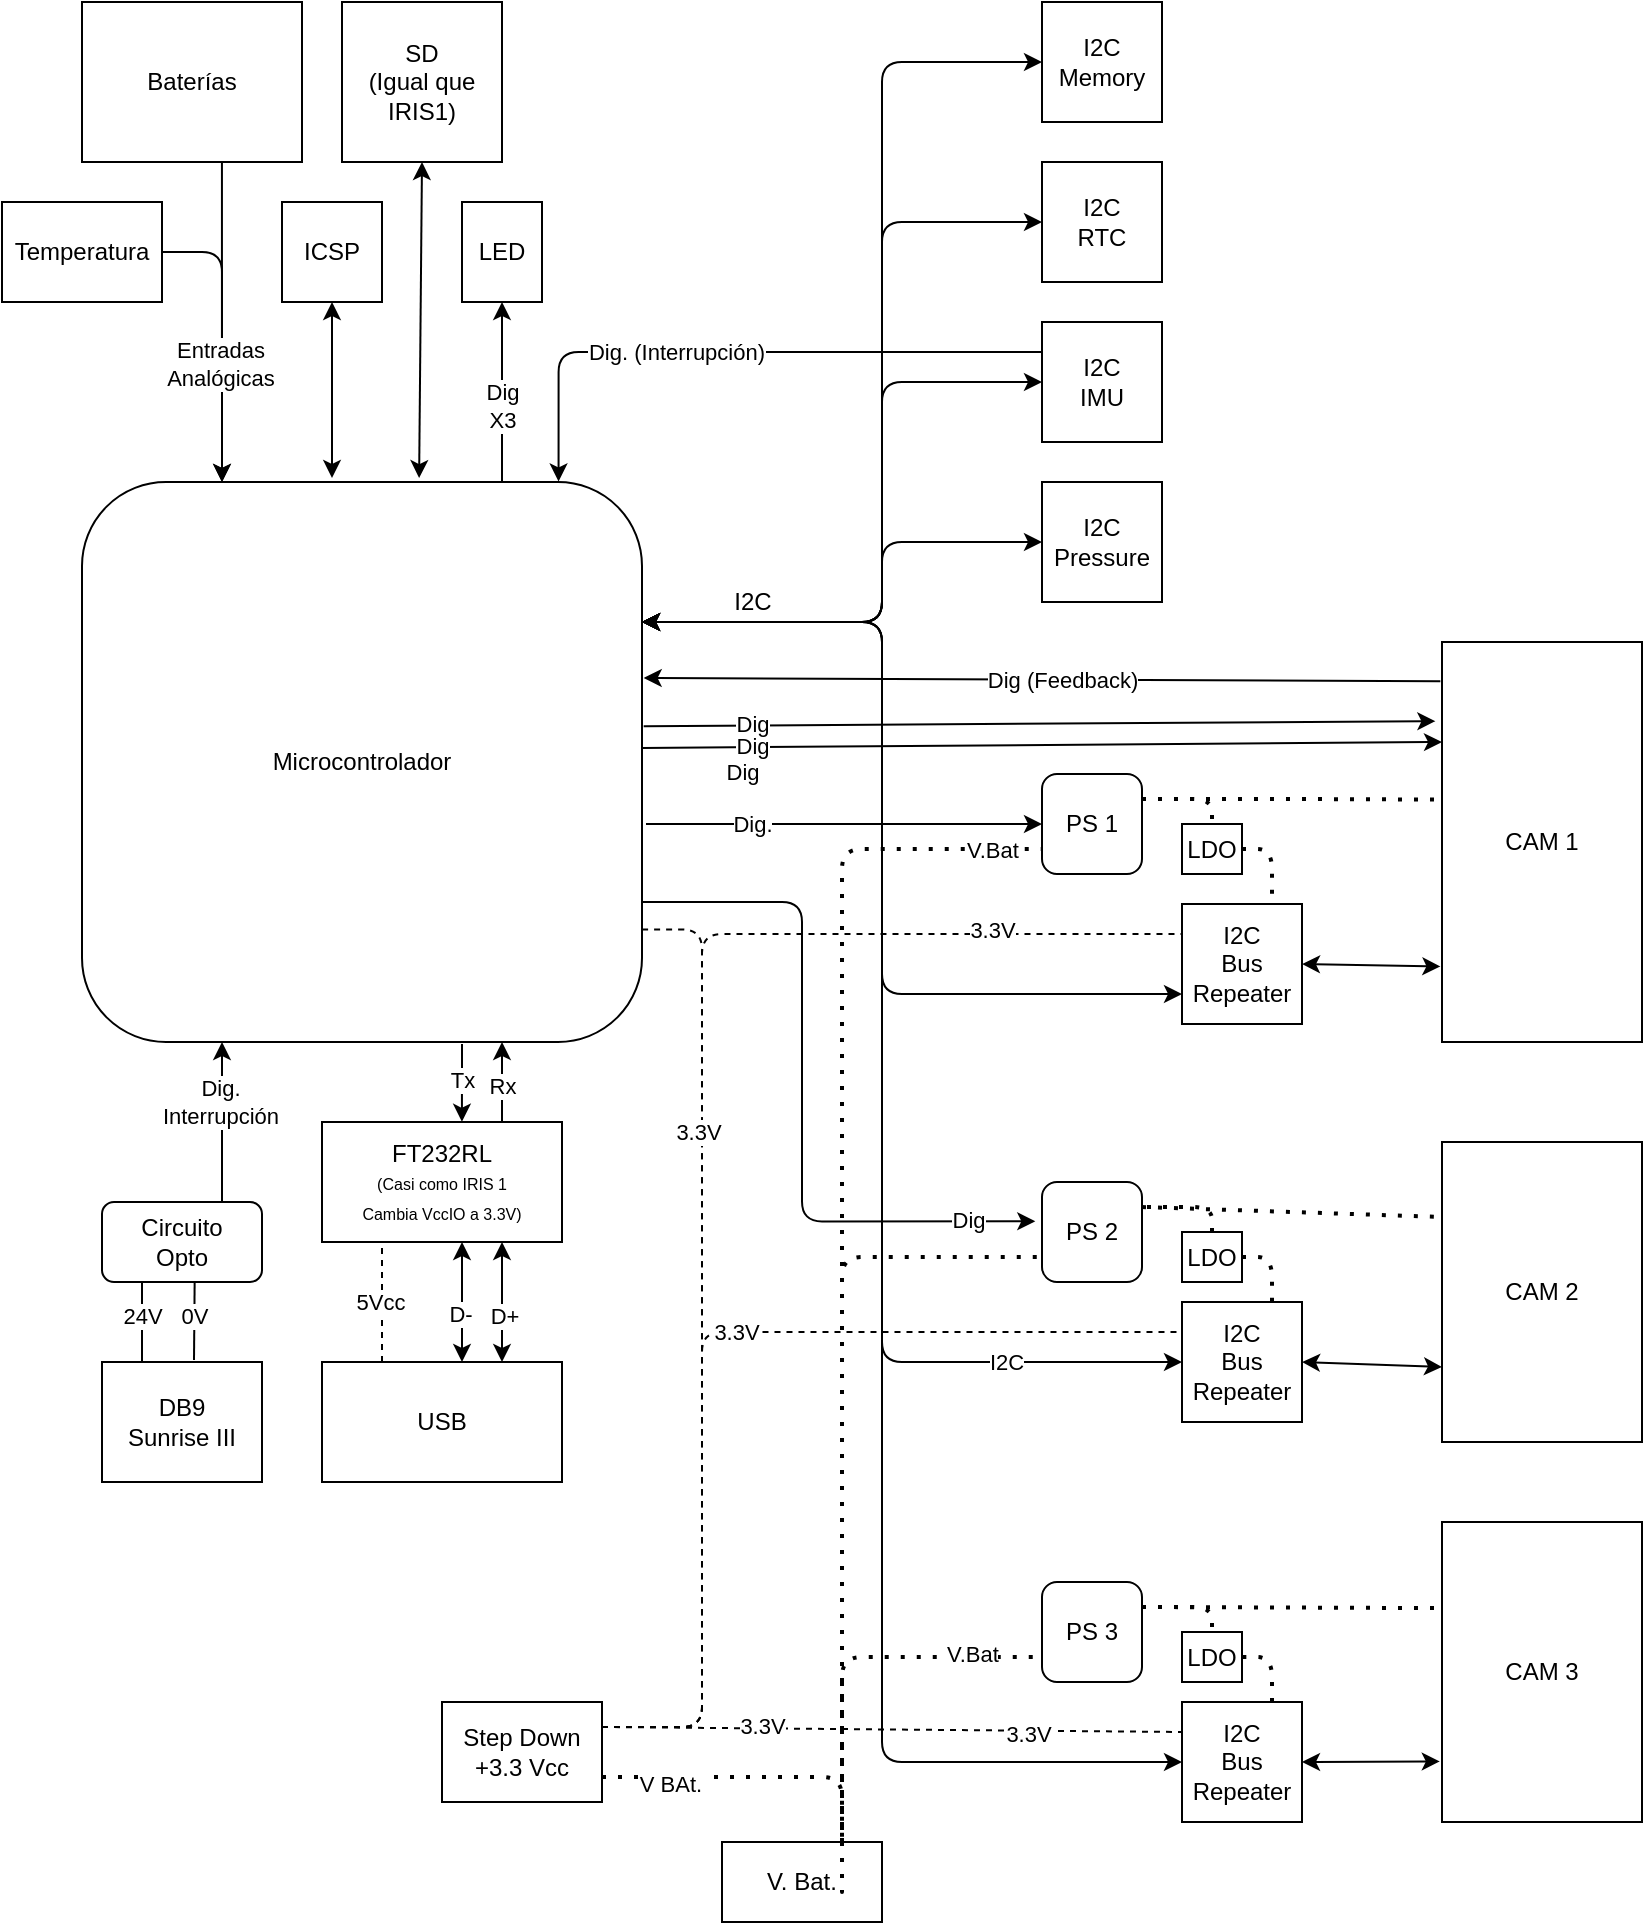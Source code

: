 <mxfile version="13.10.9" type="github">
  <diagram id="kF0KKFOH6UmAXb5D1hOX" name="Page-1">
    <mxGraphModel dx="1346" dy="877" grid="1" gridSize="10" guides="1" tooltips="1" connect="1" arrows="1" fold="1" page="1" pageScale="1" pageWidth="1169" pageHeight="827" math="0" shadow="0">
      <root>
        <mxCell id="0" />
        <mxCell id="1" parent="0" />
        <mxCell id="xMDHrjp0SGLHtv5pF6LK-159" style="edgeStyle=orthogonalEdgeStyle;orthogonalLoop=1;jettySize=auto;html=1;exitX=0.75;exitY=0;exitDx=0;exitDy=0;entryX=0.5;entryY=1;entryDx=0;entryDy=0;" edge="1" parent="1" source="xMDHrjp0SGLHtv5pF6LK-1" target="xMDHrjp0SGLHtv5pF6LK-158">
          <mxGeometry relative="1" as="geometry" />
        </mxCell>
        <mxCell id="xMDHrjp0SGLHtv5pF6LK-160" value="Dig&lt;br&gt;X3" style="edgeLabel;html=1;align=center;verticalAlign=middle;resizable=0;points=[];" vertex="1" connectable="0" parent="xMDHrjp0SGLHtv5pF6LK-159">
          <mxGeometry x="-0.151" relative="1" as="geometry">
            <mxPoint as="offset" />
          </mxGeometry>
        </mxCell>
        <mxCell id="xMDHrjp0SGLHtv5pF6LK-1" value="Microcontrolador" style="rounded=1;whiteSpace=wrap;html=1;" vertex="1" parent="1">
          <mxGeometry x="120" y="400" width="280" height="280" as="geometry" />
        </mxCell>
        <mxCell id="xMDHrjp0SGLHtv5pF6LK-2" value="" style="rounded=0;whiteSpace=wrap;html=1;" vertex="1" parent="1">
          <mxGeometry x="600" y="160" width="60" height="60" as="geometry" />
        </mxCell>
        <mxCell id="xMDHrjp0SGLHtv5pF6LK-114" style="edgeStyle=orthogonalEdgeStyle;orthogonalLoop=1;jettySize=auto;html=1;exitX=0;exitY=0.25;exitDx=0;exitDy=0;entryX=0.851;entryY=-0.001;entryDx=0;entryDy=0;entryPerimeter=0;" edge="1" parent="1" source="xMDHrjp0SGLHtv5pF6LK-4" target="xMDHrjp0SGLHtv5pF6LK-1">
          <mxGeometry relative="1" as="geometry" />
        </mxCell>
        <mxCell id="xMDHrjp0SGLHtv5pF6LK-115" value="Dig. (Interrupción)" style="edgeLabel;html=1;align=center;verticalAlign=middle;resizable=0;points=[];" vertex="1" connectable="0" parent="xMDHrjp0SGLHtv5pF6LK-114">
          <mxGeometry x="0.219" relative="1" as="geometry">
            <mxPoint x="4.17" as="offset" />
          </mxGeometry>
        </mxCell>
        <mxCell id="xMDHrjp0SGLHtv5pF6LK-4" value="I2C&lt;br&gt;IMU" style="rounded=0;whiteSpace=wrap;html=1;" vertex="1" parent="1">
          <mxGeometry x="600" y="320" width="60" height="60" as="geometry" />
        </mxCell>
        <mxCell id="xMDHrjp0SGLHtv5pF6LK-5" value="" style="rounded=0;whiteSpace=wrap;html=1;" vertex="1" parent="1">
          <mxGeometry x="600" y="240" width="60" height="60" as="geometry" />
        </mxCell>
        <mxCell id="xMDHrjp0SGLHtv5pF6LK-6" value="" style="rounded=0;whiteSpace=wrap;html=1;" vertex="1" parent="1">
          <mxGeometry x="600" y="400" width="60" height="60" as="geometry" />
        </mxCell>
        <mxCell id="xMDHrjp0SGLHtv5pF6LK-10" value="" style="endArrow=classic;startArrow=classic;html=1;exitX=1;exitY=0.25;exitDx=0;exitDy=0;entryX=0;entryY=0.5;entryDx=0;entryDy=0;edgeStyle=orthogonalEdgeStyle;" edge="1" parent="1" source="xMDHrjp0SGLHtv5pF6LK-1">
          <mxGeometry width="50" height="50" relative="1" as="geometry">
            <mxPoint x="530" y="560" as="sourcePoint" />
            <mxPoint x="600" y="190" as="targetPoint" />
            <Array as="points">
              <mxPoint x="520" y="470" />
              <mxPoint x="520" y="190" />
            </Array>
          </mxGeometry>
        </mxCell>
        <mxCell id="xMDHrjp0SGLHtv5pF6LK-11" value="" style="endArrow=classic;startArrow=classic;html=1;entryX=0;entryY=0.5;entryDx=0;entryDy=0;exitX=1;exitY=0.25;exitDx=0;exitDy=0;edgeStyle=orthogonalEdgeStyle;" edge="1" parent="1" source="xMDHrjp0SGLHtv5pF6LK-1" target="xMDHrjp0SGLHtv5pF6LK-4">
          <mxGeometry width="50" height="50" relative="1" as="geometry">
            <mxPoint x="530" y="560" as="sourcePoint" />
            <mxPoint x="580" y="510" as="targetPoint" />
            <Array as="points">
              <mxPoint x="520" y="470" />
              <mxPoint x="520" y="350" />
            </Array>
          </mxGeometry>
        </mxCell>
        <mxCell id="xMDHrjp0SGLHtv5pF6LK-12" value="" style="endArrow=classic;startArrow=classic;html=1;exitX=1;exitY=0.25;exitDx=0;exitDy=0;entryX=0;entryY=0.5;entryDx=0;entryDy=0;edgeStyle=orthogonalEdgeStyle;" edge="1" parent="1" source="xMDHrjp0SGLHtv5pF6LK-1" target="xMDHrjp0SGLHtv5pF6LK-5">
          <mxGeometry width="50" height="50" relative="1" as="geometry">
            <mxPoint x="530" y="560" as="sourcePoint" />
            <mxPoint x="580" y="510" as="targetPoint" />
            <Array as="points">
              <mxPoint x="520" y="470" />
              <mxPoint x="520" y="270" />
            </Array>
          </mxGeometry>
        </mxCell>
        <mxCell id="xMDHrjp0SGLHtv5pF6LK-13" value="" style="endArrow=classic;startArrow=classic;html=1;entryX=0;entryY=0.5;entryDx=0;entryDy=0;edgeStyle=orthogonalEdgeStyle;exitX=1;exitY=0.25;exitDx=0;exitDy=0;" edge="1" parent="1" source="xMDHrjp0SGLHtv5pF6LK-1" target="xMDHrjp0SGLHtv5pF6LK-6">
          <mxGeometry width="50" height="50" relative="1" as="geometry">
            <mxPoint x="440" y="500" as="sourcePoint" />
            <mxPoint x="580" y="510" as="targetPoint" />
            <Array as="points">
              <mxPoint x="520" y="470" />
              <mxPoint x="520" y="430" />
            </Array>
          </mxGeometry>
        </mxCell>
        <mxCell id="xMDHrjp0SGLHtv5pF6LK-16" value="I2C&lt;br&gt;Memory" style="text;html=1;strokeColor=none;fillColor=none;align=center;verticalAlign=middle;whiteSpace=wrap;rounded=0;" vertex="1" parent="1">
          <mxGeometry x="610" y="180" width="40" height="20" as="geometry" />
        </mxCell>
        <mxCell id="xMDHrjp0SGLHtv5pF6LK-17" value="I2C&lt;br&gt;RTC" style="text;html=1;strokeColor=none;fillColor=none;align=center;verticalAlign=middle;whiteSpace=wrap;rounded=0;" vertex="1" parent="1">
          <mxGeometry x="610" y="260" width="40" height="20" as="geometry" />
        </mxCell>
        <mxCell id="xMDHrjp0SGLHtv5pF6LK-18" value="I2C&lt;br&gt;Pressure" style="text;html=1;strokeColor=none;fillColor=none;align=center;verticalAlign=middle;whiteSpace=wrap;rounded=0;" vertex="1" parent="1">
          <mxGeometry x="610" y="420" width="40" height="20" as="geometry" />
        </mxCell>
        <mxCell id="xMDHrjp0SGLHtv5pF6LK-19" value="" style="rounded=0;whiteSpace=wrap;html=1;" vertex="1" parent="1">
          <mxGeometry x="670" y="611" width="60" height="60" as="geometry" />
        </mxCell>
        <mxCell id="xMDHrjp0SGLHtv5pF6LK-20" value="I2C&lt;br&gt;Bus&lt;br&gt;Repeater" style="text;html=1;strokeColor=none;fillColor=none;align=center;verticalAlign=middle;whiteSpace=wrap;rounded=0;" vertex="1" parent="1">
          <mxGeometry x="680" y="631" width="40" height="20" as="geometry" />
        </mxCell>
        <mxCell id="xMDHrjp0SGLHtv5pF6LK-21" value="" style="rounded=0;whiteSpace=wrap;html=1;" vertex="1" parent="1">
          <mxGeometry x="670" y="810" width="60" height="60" as="geometry" />
        </mxCell>
        <mxCell id="xMDHrjp0SGLHtv5pF6LK-23" value="" style="rounded=0;whiteSpace=wrap;html=1;" vertex="1" parent="1">
          <mxGeometry x="670" y="1010" width="60" height="60" as="geometry" />
        </mxCell>
        <mxCell id="xMDHrjp0SGLHtv5pF6LK-24" value="I2C&lt;br&gt;Bus&lt;br&gt;Repeater" style="text;html=1;strokeColor=none;fillColor=none;align=center;verticalAlign=middle;whiteSpace=wrap;rounded=0;" vertex="1" parent="1">
          <mxGeometry x="680" y="1030" width="40" height="20" as="geometry" />
        </mxCell>
        <mxCell id="xMDHrjp0SGLHtv5pF6LK-25" value="" style="endArrow=classic;startArrow=classic;html=1;entryX=0;entryY=0.75;entryDx=0;entryDy=0;edgeStyle=orthogonalEdgeStyle;" edge="1" parent="1" target="xMDHrjp0SGLHtv5pF6LK-19">
          <mxGeometry width="50" height="50" relative="1" as="geometry">
            <mxPoint x="400" y="470" as="sourcePoint" />
            <mxPoint x="650" y="580" as="targetPoint" />
            <Array as="points">
              <mxPoint x="520" y="470" />
              <mxPoint x="520" y="656" />
            </Array>
          </mxGeometry>
        </mxCell>
        <mxCell id="xMDHrjp0SGLHtv5pF6LK-26" value="" style="endArrow=classic;startArrow=classic;html=1;entryX=0;entryY=0.5;entryDx=0;entryDy=0;edgeStyle=orthogonalEdgeStyle;exitX=1;exitY=0.25;exitDx=0;exitDy=0;" edge="1" parent="1" source="xMDHrjp0SGLHtv5pF6LK-1" target="xMDHrjp0SGLHtv5pF6LK-21">
          <mxGeometry width="50" height="50" relative="1" as="geometry">
            <mxPoint x="440" y="500" as="sourcePoint" />
            <mxPoint x="650" y="660" as="targetPoint" />
            <Array as="points">
              <mxPoint x="520" y="470" />
              <mxPoint x="520" y="840" />
            </Array>
          </mxGeometry>
        </mxCell>
        <mxCell id="xMDHrjp0SGLHtv5pF6LK-107" value="I2C" style="edgeLabel;html=1;align=center;verticalAlign=middle;resizable=0;points=[];" vertex="1" connectable="0" parent="xMDHrjp0SGLHtv5pF6LK-26">
          <mxGeometry x="0.723" relative="1" as="geometry">
            <mxPoint as="offset" />
          </mxGeometry>
        </mxCell>
        <mxCell id="xMDHrjp0SGLHtv5pF6LK-27" value="" style="endArrow=classic;startArrow=classic;html=1;exitX=1;exitY=0.25;exitDx=0;exitDy=0;entryX=0;entryY=0.5;entryDx=0;entryDy=0;edgeStyle=orthogonalEdgeStyle;" edge="1" parent="1" source="xMDHrjp0SGLHtv5pF6LK-1" target="xMDHrjp0SGLHtv5pF6LK-23">
          <mxGeometry width="50" height="50" relative="1" as="geometry">
            <mxPoint x="510" y="610" as="sourcePoint" />
            <mxPoint x="560" y="560" as="targetPoint" />
            <Array as="points">
              <mxPoint x="520" y="470" />
              <mxPoint x="520" y="1040" />
            </Array>
          </mxGeometry>
        </mxCell>
        <mxCell id="xMDHrjp0SGLHtv5pF6LK-32" value="" style="endArrow=classic;startArrow=classic;html=1;entryX=-0.011;entryY=0.798;entryDx=0;entryDy=0;entryPerimeter=0;" edge="1" parent="1" target="xMDHrjp0SGLHtv5pF6LK-37">
          <mxGeometry width="50" height="50" relative="1" as="geometry">
            <mxPoint x="730" y="1040" as="sourcePoint" />
            <mxPoint x="780" y="1040" as="targetPoint" />
          </mxGeometry>
        </mxCell>
        <mxCell id="xMDHrjp0SGLHtv5pF6LK-33" value="" style="endArrow=classic;startArrow=classic;html=1;entryX=0;entryY=0.75;entryDx=0;entryDy=0;exitX=1;exitY=0.5;exitDx=0;exitDy=0;" edge="1" parent="1" source="xMDHrjp0SGLHtv5pF6LK-21" target="xMDHrjp0SGLHtv5pF6LK-36">
          <mxGeometry width="50" height="50" relative="1" as="geometry">
            <mxPoint x="740" y="841" as="sourcePoint" />
            <mxPoint x="780" y="840" as="targetPoint" />
          </mxGeometry>
        </mxCell>
        <mxCell id="xMDHrjp0SGLHtv5pF6LK-34" value="" style="endArrow=classic;startArrow=classic;html=1;entryX=-0.005;entryY=0.845;entryDx=0;entryDy=0;exitX=1;exitY=0.5;exitDx=0;exitDy=0;entryPerimeter=0;" edge="1" parent="1" source="xMDHrjp0SGLHtv5pF6LK-19">
          <mxGeometry width="50" height="50" relative="1" as="geometry">
            <mxPoint x="740" y="641" as="sourcePoint" />
            <mxPoint x="799.2" y="642.25" as="targetPoint" />
          </mxGeometry>
        </mxCell>
        <mxCell id="xMDHrjp0SGLHtv5pF6LK-35" value="CAM 1" style="rounded=0;whiteSpace=wrap;html=1;" vertex="1" parent="1">
          <mxGeometry x="800" y="480" width="100" height="200" as="geometry" />
        </mxCell>
        <mxCell id="xMDHrjp0SGLHtv5pF6LK-36" value="CAM 2" style="rounded=0;whiteSpace=wrap;html=1;" vertex="1" parent="1">
          <mxGeometry x="800" y="730" width="100" height="150" as="geometry" />
        </mxCell>
        <mxCell id="xMDHrjp0SGLHtv5pF6LK-37" value="CAM 3" style="rounded=0;whiteSpace=wrap;html=1;" vertex="1" parent="1">
          <mxGeometry x="800" y="920" width="100" height="150" as="geometry" />
        </mxCell>
        <mxCell id="xMDHrjp0SGLHtv5pF6LK-41" value="PS 3" style="rounded=1;whiteSpace=wrap;html=1;" vertex="1" parent="1">
          <mxGeometry x="600" y="950" width="50" height="50" as="geometry" />
        </mxCell>
        <mxCell id="xMDHrjp0SGLHtv5pF6LK-42" value="PS 2" style="rounded=1;whiteSpace=wrap;html=1;" vertex="1" parent="1">
          <mxGeometry x="600" y="750" width="50" height="50" as="geometry" />
        </mxCell>
        <mxCell id="xMDHrjp0SGLHtv5pF6LK-43" value="PS 1" style="rounded=1;whiteSpace=wrap;html=1;" vertex="1" parent="1">
          <mxGeometry x="600" y="546" width="50" height="50" as="geometry" />
        </mxCell>
        <mxCell id="xMDHrjp0SGLHtv5pF6LK-44" value="" style="endArrow=classic;html=1;entryX=0;entryY=0.5;entryDx=0;entryDy=0;" edge="1" parent="1" target="xMDHrjp0SGLHtv5pF6LK-43">
          <mxGeometry relative="1" as="geometry">
            <mxPoint x="402" y="571" as="sourcePoint" />
            <mxPoint x="750" y="670" as="targetPoint" />
          </mxGeometry>
        </mxCell>
        <mxCell id="xMDHrjp0SGLHtv5pF6LK-45" value="Dig." style="edgeLabel;resizable=0;html=1;align=center;verticalAlign=middle;" connectable="0" vertex="1" parent="xMDHrjp0SGLHtv5pF6LK-44">
          <mxGeometry relative="1" as="geometry">
            <mxPoint x="-46.17" as="offset" />
          </mxGeometry>
        </mxCell>
        <mxCell id="xMDHrjp0SGLHtv5pF6LK-46" value="V. Bat." style="rounded=0;whiteSpace=wrap;html=1;" vertex="1" parent="1">
          <mxGeometry x="440" y="1080" width="80" height="40" as="geometry" />
        </mxCell>
        <mxCell id="xMDHrjp0SGLHtv5pF6LK-49" value="" style="endArrow=none;dashed=1;html=1;dashPattern=1 3;strokeWidth=2;exitX=0.75;exitY=0;exitDx=0;exitDy=0;entryX=0;entryY=0.75;entryDx=0;entryDy=0;edgeStyle=orthogonalEdgeStyle;" edge="1" parent="1" source="xMDHrjp0SGLHtv5pF6LK-46" target="xMDHrjp0SGLHtv5pF6LK-43">
          <mxGeometry width="50" height="50" relative="1" as="geometry">
            <mxPoint x="670" y="690" as="sourcePoint" />
            <mxPoint x="720" y="640" as="targetPoint" />
            <Array as="points">
              <mxPoint x="500" y="584" />
            </Array>
          </mxGeometry>
        </mxCell>
        <mxCell id="xMDHrjp0SGLHtv5pF6LK-110" value="V.Bat" style="edgeLabel;html=1;align=center;verticalAlign=middle;resizable=0;points=[];" vertex="1" connectable="0" parent="xMDHrjp0SGLHtv5pF6LK-49">
          <mxGeometry x="0.916" relative="1" as="geometry">
            <mxPoint as="offset" />
          </mxGeometry>
        </mxCell>
        <mxCell id="xMDHrjp0SGLHtv5pF6LK-50" value="" style="endArrow=none;dashed=1;html=1;dashPattern=1 3;strokeWidth=2;entryX=0;entryY=0.75;entryDx=0;entryDy=0;exitX=0.75;exitY=0;exitDx=0;exitDy=0;edgeStyle=orthogonalEdgeStyle;" edge="1" parent="1" source="xMDHrjp0SGLHtv5pF6LK-46" target="xMDHrjp0SGLHtv5pF6LK-42">
          <mxGeometry width="50" height="50" relative="1" as="geometry">
            <mxPoint x="670" y="1010" as="sourcePoint" />
            <mxPoint x="720" y="960" as="targetPoint" />
            <Array as="points">
              <mxPoint x="500" y="788" />
            </Array>
          </mxGeometry>
        </mxCell>
        <mxCell id="xMDHrjp0SGLHtv5pF6LK-51" value="" style="endArrow=none;dashed=1;html=1;dashPattern=1 3;strokeWidth=2;exitX=0.75;exitY=0;exitDx=0;exitDy=0;entryX=0;entryY=0.75;entryDx=0;entryDy=0;edgeStyle=orthogonalEdgeStyle;" edge="1" parent="1" source="xMDHrjp0SGLHtv5pF6LK-46" target="xMDHrjp0SGLHtv5pF6LK-41">
          <mxGeometry width="50" height="50" relative="1" as="geometry">
            <mxPoint x="670" y="910" as="sourcePoint" />
            <mxPoint x="720" y="860" as="targetPoint" />
            <Array as="points">
              <mxPoint x="500" y="1110" />
              <mxPoint x="500" y="988" />
            </Array>
          </mxGeometry>
        </mxCell>
        <mxCell id="xMDHrjp0SGLHtv5pF6LK-106" value="V.Bat" style="edgeLabel;html=1;align=center;verticalAlign=middle;resizable=0;points=[];" vertex="1" connectable="0" parent="xMDHrjp0SGLHtv5pF6LK-51">
          <mxGeometry x="0.723" y="2" relative="1" as="geometry">
            <mxPoint as="offset" />
          </mxGeometry>
        </mxCell>
        <mxCell id="xMDHrjp0SGLHtv5pF6LK-56" value="I2C" style="text;html=1;align=center;verticalAlign=middle;resizable=0;points=[];autosize=1;" vertex="1" parent="1">
          <mxGeometry x="440" y="450" width="30" height="20" as="geometry" />
        </mxCell>
        <mxCell id="xMDHrjp0SGLHtv5pF6LK-58" value="LDO" style="rounded=0;whiteSpace=wrap;html=1;" vertex="1" parent="1">
          <mxGeometry x="670" y="571" width="30" height="25" as="geometry" />
        </mxCell>
        <mxCell id="xMDHrjp0SGLHtv5pF6LK-22" value="I2C&lt;br&gt;Bus&lt;br&gt;Repeater" style="text;html=1;strokeColor=none;fillColor=none;align=center;verticalAlign=middle;whiteSpace=wrap;rounded=0;" vertex="1" parent="1">
          <mxGeometry x="680" y="830" width="40" height="20" as="geometry" />
        </mxCell>
        <mxCell id="xMDHrjp0SGLHtv5pF6LK-61" value="LDO" style="rounded=0;whiteSpace=wrap;html=1;" vertex="1" parent="1">
          <mxGeometry x="670" y="775" width="30" height="25" as="geometry" />
        </mxCell>
        <mxCell id="xMDHrjp0SGLHtv5pF6LK-62" value="LDO" style="rounded=0;whiteSpace=wrap;html=1;" vertex="1" parent="1">
          <mxGeometry x="670" y="975" width="30" height="25" as="geometry" />
        </mxCell>
        <mxCell id="xMDHrjp0SGLHtv5pF6LK-68" value="" style="endArrow=none;dashed=1;html=1;dashPattern=1 3;strokeWidth=2;exitX=1;exitY=0.25;exitDx=0;exitDy=0;entryX=0.006;entryY=0.287;entryDx=0;entryDy=0;entryPerimeter=0;" edge="1" parent="1" source="xMDHrjp0SGLHtv5pF6LK-41" target="xMDHrjp0SGLHtv5pF6LK-37">
          <mxGeometry width="50" height="50" relative="1" as="geometry">
            <mxPoint x="710" y="910" as="sourcePoint" />
            <mxPoint x="760" y="860" as="targetPoint" />
          </mxGeometry>
        </mxCell>
        <mxCell id="xMDHrjp0SGLHtv5pF6LK-70" value="" style="endArrow=none;dashed=1;html=1;dashPattern=1 3;strokeWidth=2;exitX=1;exitY=0.5;exitDx=0;exitDy=0;entryX=0.75;entryY=0;entryDx=0;entryDy=0;edgeStyle=orthogonalEdgeStyle;" edge="1" parent="1" source="xMDHrjp0SGLHtv5pF6LK-58" target="xMDHrjp0SGLHtv5pF6LK-19">
          <mxGeometry width="50" height="50" relative="1" as="geometry">
            <mxPoint x="740" y="661" as="sourcePoint" />
            <mxPoint x="790" y="611" as="targetPoint" />
          </mxGeometry>
        </mxCell>
        <mxCell id="xMDHrjp0SGLHtv5pF6LK-72" value="" style="endArrow=classic;html=1;entryX=0;entryY=0.25;entryDx=0;entryDy=0;exitX=1;exitY=0.475;exitDx=0;exitDy=0;exitPerimeter=0;" edge="1" parent="1" source="xMDHrjp0SGLHtv5pF6LK-1" target="xMDHrjp0SGLHtv5pF6LK-35">
          <mxGeometry relative="1" as="geometry">
            <mxPoint x="441" y="540" as="sourcePoint" />
            <mxPoint x="780" y="630" as="targetPoint" />
          </mxGeometry>
        </mxCell>
        <mxCell id="xMDHrjp0SGLHtv5pF6LK-73" value="Dig" style="edgeLabel;resizable=0;html=1;align=center;verticalAlign=middle;" connectable="0" vertex="1" parent="xMDHrjp0SGLHtv5pF6LK-72">
          <mxGeometry relative="1" as="geometry">
            <mxPoint x="-144.99" as="offset" />
          </mxGeometry>
        </mxCell>
        <mxCell id="xMDHrjp0SGLHtv5pF6LK-74" value="" style="endArrow=classic;html=1;exitX=1.003;exitY=0.436;exitDx=0;exitDy=0;exitPerimeter=0;entryX=-0.033;entryY=0.198;entryDx=0;entryDy=0;entryPerimeter=0;" edge="1" parent="1" source="xMDHrjp0SGLHtv5pF6LK-1" target="xMDHrjp0SGLHtv5pF6LK-35">
          <mxGeometry relative="1" as="geometry">
            <mxPoint x="440.84" y="523.0" as="sourcePoint" />
            <mxPoint x="760" y="520" as="targetPoint" />
          </mxGeometry>
        </mxCell>
        <mxCell id="xMDHrjp0SGLHtv5pF6LK-75" value="Dig" style="edgeLabel;resizable=0;html=1;align=center;verticalAlign=middle;" connectable="0" vertex="1" parent="xMDHrjp0SGLHtv5pF6LK-74">
          <mxGeometry relative="1" as="geometry">
            <mxPoint x="-144.17" as="offset" />
          </mxGeometry>
        </mxCell>
        <mxCell id="xMDHrjp0SGLHtv5pF6LK-76" value="" style="endArrow=classic;html=1;exitX=-0.008;exitY=0.098;exitDx=0;exitDy=0;exitPerimeter=0;entryX=1.003;entryY=0.35;entryDx=0;entryDy=0;entryPerimeter=0;" edge="1" parent="1" source="xMDHrjp0SGLHtv5pF6LK-35" target="xMDHrjp0SGLHtv5pF6LK-1">
          <mxGeometry relative="1" as="geometry">
            <mxPoint x="450.84" y="533.0" as="sourcePoint" />
            <mxPoint x="770" y="530" as="targetPoint" />
          </mxGeometry>
        </mxCell>
        <mxCell id="xMDHrjp0SGLHtv5pF6LK-77" value="Dig (Feedback)" style="edgeLabel;resizable=0;html=1;align=center;verticalAlign=middle;" connectable="0" vertex="1" parent="xMDHrjp0SGLHtv5pF6LK-76">
          <mxGeometry relative="1" as="geometry">
            <mxPoint x="9.96" as="offset" />
          </mxGeometry>
        </mxCell>
        <mxCell id="xMDHrjp0SGLHtv5pF6LK-78" value="" style="endArrow=none;dashed=1;html=1;dashPattern=1 3;strokeWidth=2;exitX=1;exitY=0.25;exitDx=0;exitDy=0;entryX=0.5;entryY=0;entryDx=0;entryDy=0;edgeStyle=orthogonalEdgeStyle;" edge="1" parent="1" source="xMDHrjp0SGLHtv5pF6LK-43" target="xMDHrjp0SGLHtv5pF6LK-58">
          <mxGeometry width="50" height="50" relative="1" as="geometry">
            <mxPoint x="590" y="730" as="sourcePoint" />
            <mxPoint x="640" y="680" as="targetPoint" />
          </mxGeometry>
        </mxCell>
        <mxCell id="xMDHrjp0SGLHtv5pF6LK-79" value="" style="endArrow=none;dashed=1;html=1;dashPattern=1 3;strokeWidth=2;exitX=1;exitY=0.25;exitDx=0;exitDy=0;edgeStyle=orthogonalEdgeStyle;entryX=0.017;entryY=0.394;entryDx=0;entryDy=0;entryPerimeter=0;" edge="1" parent="1" source="xMDHrjp0SGLHtv5pF6LK-43" target="xMDHrjp0SGLHtv5pF6LK-35">
          <mxGeometry width="50" height="50" relative="1" as="geometry">
            <mxPoint x="590" y="730" as="sourcePoint" />
            <mxPoint x="640" y="680" as="targetPoint" />
          </mxGeometry>
        </mxCell>
        <mxCell id="xMDHrjp0SGLHtv5pF6LK-81" value="" style="endArrow=classic;html=1;exitX=1;exitY=0.75;exitDx=0;exitDy=0;entryX=-0.067;entryY=0.393;entryDx=0;entryDy=0;entryPerimeter=0;edgeStyle=orthogonalEdgeStyle;" edge="1" parent="1" source="xMDHrjp0SGLHtv5pF6LK-1" target="xMDHrjp0SGLHtv5pF6LK-42">
          <mxGeometry relative="1" as="geometry">
            <mxPoint x="520" y="710" as="sourcePoint" />
            <mxPoint x="620" y="710" as="targetPoint" />
            <Array as="points">
              <mxPoint x="480" y="610" />
              <mxPoint x="480" y="770" />
            </Array>
          </mxGeometry>
        </mxCell>
        <mxCell id="xMDHrjp0SGLHtv5pF6LK-82" value="Dig" style="edgeLabel;resizable=0;html=1;align=center;verticalAlign=middle;" connectable="0" vertex="1" parent="xMDHrjp0SGLHtv5pF6LK-81">
          <mxGeometry relative="1" as="geometry">
            <mxPoint x="-30" y="-163.33" as="offset" />
          </mxGeometry>
        </mxCell>
        <mxCell id="xMDHrjp0SGLHtv5pF6LK-108" value="Dig" style="edgeLabel;html=1;align=center;verticalAlign=middle;resizable=0;points=[];" vertex="1" connectable="0" parent="xMDHrjp0SGLHtv5pF6LK-81">
          <mxGeometry x="0.811" y="1" relative="1" as="geometry">
            <mxPoint as="offset" />
          </mxGeometry>
        </mxCell>
        <mxCell id="xMDHrjp0SGLHtv5pF6LK-83" value="" style="endArrow=none;dashed=1;html=1;dashPattern=1 3;strokeWidth=2;exitX=1;exitY=0.25;exitDx=0;exitDy=0;entryX=0;entryY=0.25;entryDx=0;entryDy=0;" edge="1" parent="1" source="xMDHrjp0SGLHtv5pF6LK-42" target="xMDHrjp0SGLHtv5pF6LK-36">
          <mxGeometry width="50" height="50" relative="1" as="geometry">
            <mxPoint x="590" y="770" as="sourcePoint" />
            <mxPoint x="640" y="720" as="targetPoint" />
          </mxGeometry>
        </mxCell>
        <mxCell id="xMDHrjp0SGLHtv5pF6LK-84" value="" style="endArrow=none;dashed=1;html=1;dashPattern=1 3;strokeWidth=2;entryX=1;entryY=0.25;entryDx=0;entryDy=0;exitX=0.5;exitY=0;exitDx=0;exitDy=0;edgeStyle=orthogonalEdgeStyle;" edge="1" parent="1" source="xMDHrjp0SGLHtv5pF6LK-61" target="xMDHrjp0SGLHtv5pF6LK-42">
          <mxGeometry width="50" height="50" relative="1" as="geometry">
            <mxPoint x="590" y="770" as="sourcePoint" />
            <mxPoint x="640" y="720" as="targetPoint" />
          </mxGeometry>
        </mxCell>
        <mxCell id="xMDHrjp0SGLHtv5pF6LK-86" value="" style="endArrow=none;dashed=1;html=1;dashPattern=1 3;strokeWidth=2;exitX=1;exitY=0.5;exitDx=0;exitDy=0;entryX=0.75;entryY=0;entryDx=0;entryDy=0;edgeStyle=orthogonalEdgeStyle;" edge="1" parent="1" source="xMDHrjp0SGLHtv5pF6LK-61" target="xMDHrjp0SGLHtv5pF6LK-21">
          <mxGeometry width="50" height="50" relative="1" as="geometry">
            <mxPoint x="590" y="770" as="sourcePoint" />
            <mxPoint x="640" y="720" as="targetPoint" />
          </mxGeometry>
        </mxCell>
        <mxCell id="xMDHrjp0SGLHtv5pF6LK-87" value="" style="endArrow=none;dashed=1;html=1;dashPattern=1 3;strokeWidth=2;exitX=1;exitY=0.25;exitDx=0;exitDy=0;entryX=0.5;entryY=0;entryDx=0;entryDy=0;edgeStyle=orthogonalEdgeStyle;" edge="1" parent="1" source="xMDHrjp0SGLHtv5pF6LK-41" target="xMDHrjp0SGLHtv5pF6LK-62">
          <mxGeometry width="50" height="50" relative="1" as="geometry">
            <mxPoint x="590" y="1050" as="sourcePoint" />
            <mxPoint x="640" y="1000" as="targetPoint" />
          </mxGeometry>
        </mxCell>
        <mxCell id="xMDHrjp0SGLHtv5pF6LK-89" value="" style="endArrow=none;dashed=1;html=1;dashPattern=1 3;strokeWidth=2;entryX=1;entryY=0.5;entryDx=0;entryDy=0;exitX=0.75;exitY=0;exitDx=0;exitDy=0;edgeStyle=orthogonalEdgeStyle;" edge="1" parent="1" source="xMDHrjp0SGLHtv5pF6LK-23" target="xMDHrjp0SGLHtv5pF6LK-62">
          <mxGeometry width="50" height="50" relative="1" as="geometry">
            <mxPoint x="590" y="1050" as="sourcePoint" />
            <mxPoint x="640" y="1000" as="targetPoint" />
          </mxGeometry>
        </mxCell>
        <mxCell id="xMDHrjp0SGLHtv5pF6LK-90" value="Step Down&lt;br&gt;+3.3 Vcc" style="rounded=0;whiteSpace=wrap;html=1;" vertex="1" parent="1">
          <mxGeometry x="300" y="1010" width="80" height="50" as="geometry" />
        </mxCell>
        <mxCell id="xMDHrjp0SGLHtv5pF6LK-91" value="" style="endArrow=none;dashed=1;html=1;dashPattern=1 3;strokeWidth=2;exitX=1;exitY=0.75;exitDx=0;exitDy=0;entryX=0.75;entryY=0;entryDx=0;entryDy=0;edgeStyle=orthogonalEdgeStyle;" edge="1" parent="1" source="xMDHrjp0SGLHtv5pF6LK-90" target="xMDHrjp0SGLHtv5pF6LK-46">
          <mxGeometry width="50" height="50" relative="1" as="geometry">
            <mxPoint x="550" y="970" as="sourcePoint" />
            <mxPoint x="600" y="920" as="targetPoint" />
          </mxGeometry>
        </mxCell>
        <mxCell id="xMDHrjp0SGLHtv5pF6LK-95" value="V BAt." style="edgeLabel;html=1;align=center;verticalAlign=middle;resizable=0;points=[];" vertex="1" connectable="0" parent="xMDHrjp0SGLHtv5pF6LK-91">
          <mxGeometry x="-0.563" y="-3" relative="1" as="geometry">
            <mxPoint as="offset" />
          </mxGeometry>
        </mxCell>
        <mxCell id="xMDHrjp0SGLHtv5pF6LK-93" value="" style="endArrow=none;dashed=1;html=1;entryX=0;entryY=0.25;entryDx=0;entryDy=0;exitX=1;exitY=0.25;exitDx=0;exitDy=0;" edge="1" parent="1" source="xMDHrjp0SGLHtv5pF6LK-90" target="xMDHrjp0SGLHtv5pF6LK-23">
          <mxGeometry width="50" height="50" relative="1" as="geometry">
            <mxPoint x="550" y="960" as="sourcePoint" />
            <mxPoint x="600" y="910" as="targetPoint" />
          </mxGeometry>
        </mxCell>
        <mxCell id="xMDHrjp0SGLHtv5pF6LK-104" value="3.3V" style="edgeLabel;html=1;align=center;verticalAlign=middle;resizable=0;points=[];" vertex="1" connectable="0" parent="xMDHrjp0SGLHtv5pF6LK-93">
          <mxGeometry x="-0.447" y="1" relative="1" as="geometry">
            <mxPoint as="offset" />
          </mxGeometry>
        </mxCell>
        <mxCell id="xMDHrjp0SGLHtv5pF6LK-105" value="3.3V" style="edgeLabel;html=1;align=center;verticalAlign=middle;resizable=0;points=[];" vertex="1" connectable="0" parent="xMDHrjp0SGLHtv5pF6LK-93">
          <mxGeometry x="0.467" y="-1" relative="1" as="geometry">
            <mxPoint as="offset" />
          </mxGeometry>
        </mxCell>
        <mxCell id="xMDHrjp0SGLHtv5pF6LK-94" value="" style="endArrow=none;dashed=1;html=1;entryX=0;entryY=0.25;entryDx=0;entryDy=0;exitX=1;exitY=0.25;exitDx=0;exitDy=0;edgeStyle=orthogonalEdgeStyle;" edge="1" parent="1" source="xMDHrjp0SGLHtv5pF6LK-90" target="xMDHrjp0SGLHtv5pF6LK-21">
          <mxGeometry width="50" height="50" relative="1" as="geometry">
            <mxPoint x="550" y="1060" as="sourcePoint" />
            <mxPoint x="600" y="1010" as="targetPoint" />
            <Array as="points">
              <mxPoint x="430" y="1023" />
              <mxPoint x="430" y="825" />
            </Array>
          </mxGeometry>
        </mxCell>
        <mxCell id="xMDHrjp0SGLHtv5pF6LK-99" value="3.3V" style="edgeLabel;html=1;align=center;verticalAlign=middle;resizable=0;points=[];" vertex="1" connectable="0" parent="xMDHrjp0SGLHtv5pF6LK-94">
          <mxGeometry x="0.15" y="-1" relative="1" as="geometry">
            <mxPoint x="-15.83" y="-1" as="offset" />
          </mxGeometry>
        </mxCell>
        <mxCell id="xMDHrjp0SGLHtv5pF6LK-101" value="" style="endArrow=none;dashed=1;html=1;entryX=0;entryY=0.25;entryDx=0;entryDy=0;exitX=1;exitY=0.25;exitDx=0;exitDy=0;edgeStyle=orthogonalEdgeStyle;" edge="1" parent="1" source="xMDHrjp0SGLHtv5pF6LK-90" target="xMDHrjp0SGLHtv5pF6LK-19">
          <mxGeometry width="50" height="50" relative="1" as="geometry">
            <mxPoint x="550" y="810" as="sourcePoint" />
            <mxPoint x="600" y="760" as="targetPoint" />
            <Array as="points">
              <mxPoint x="430" y="1023" />
              <mxPoint x="430" y="626" />
            </Array>
          </mxGeometry>
        </mxCell>
        <mxCell id="xMDHrjp0SGLHtv5pF6LK-111" value="3.3V" style="edgeLabel;html=1;align=center;verticalAlign=middle;resizable=0;points=[];" vertex="1" connectable="0" parent="xMDHrjp0SGLHtv5pF6LK-101">
          <mxGeometry x="0.722" y="2" relative="1" as="geometry">
            <mxPoint as="offset" />
          </mxGeometry>
        </mxCell>
        <mxCell id="xMDHrjp0SGLHtv5pF6LK-102" value="" style="endArrow=none;dashed=1;html=1;exitX=1;exitY=0.25;exitDx=0;exitDy=0;entryX=1;entryY=0.799;entryDx=0;entryDy=0;entryPerimeter=0;edgeStyle=orthogonalEdgeStyle;" edge="1" parent="1" source="xMDHrjp0SGLHtv5pF6LK-90" target="xMDHrjp0SGLHtv5pF6LK-1">
          <mxGeometry width="50" height="50" relative="1" as="geometry">
            <mxPoint x="550" y="980" as="sourcePoint" />
            <mxPoint x="600" y="930" as="targetPoint" />
            <Array as="points">
              <mxPoint x="430" y="1023" />
              <mxPoint x="430" y="624" />
            </Array>
          </mxGeometry>
        </mxCell>
        <mxCell id="xMDHrjp0SGLHtv5pF6LK-109" value="3.3V" style="edgeLabel;html=1;align=center;verticalAlign=middle;resizable=0;points=[];" vertex="1" connectable="0" parent="xMDHrjp0SGLHtv5pF6LK-102">
          <mxGeometry x="0.495" y="2" relative="1" as="geometry">
            <mxPoint y="10" as="offset" />
          </mxGeometry>
        </mxCell>
        <mxCell id="xMDHrjp0SGLHtv5pF6LK-116" value="SD&lt;br&gt;(Igual que IRIS1)" style="whiteSpace=wrap;html=1;aspect=fixed;" vertex="1" parent="1">
          <mxGeometry x="250" y="160" width="80" height="80" as="geometry" />
        </mxCell>
        <mxCell id="xMDHrjp0SGLHtv5pF6LK-117" value="" style="endArrow=classic;startArrow=classic;html=1;exitX=0.602;exitY=-0.007;exitDx=0;exitDy=0;entryX=0.5;entryY=1;entryDx=0;entryDy=0;exitPerimeter=0;" edge="1" parent="1" source="xMDHrjp0SGLHtv5pF6LK-1" target="xMDHrjp0SGLHtv5pF6LK-116">
          <mxGeometry width="50" height="50" relative="1" as="geometry">
            <mxPoint x="340" y="390" as="sourcePoint" />
            <mxPoint x="390" y="340" as="targetPoint" />
          </mxGeometry>
        </mxCell>
        <mxCell id="xMDHrjp0SGLHtv5pF6LK-120" style="edgeStyle=orthogonalEdgeStyle;orthogonalLoop=1;jettySize=auto;html=1;exitX=0.75;exitY=0;exitDx=0;exitDy=0;entryX=0.75;entryY=1;entryDx=0;entryDy=0;" edge="1" parent="1" source="xMDHrjp0SGLHtv5pF6LK-118" target="xMDHrjp0SGLHtv5pF6LK-1">
          <mxGeometry relative="1" as="geometry" />
        </mxCell>
        <mxCell id="xMDHrjp0SGLHtv5pF6LK-121" value="Rx" style="edgeLabel;html=1;align=center;verticalAlign=middle;resizable=0;points=[];" vertex="1" connectable="0" parent="xMDHrjp0SGLHtv5pF6LK-120">
          <mxGeometry x="-0.091" relative="1" as="geometry">
            <mxPoint as="offset" />
          </mxGeometry>
        </mxCell>
        <mxCell id="xMDHrjp0SGLHtv5pF6LK-118" value="FT232RL&lt;br&gt;&lt;font style=&quot;font-size: 8px&quot;&gt;(Casi como IRIS 1&lt;br&gt;Cambia VccIO a 3.3V)&lt;/font&gt;" style="rounded=0;whiteSpace=wrap;html=1;" vertex="1" parent="1">
          <mxGeometry x="240" y="720" width="120" height="60" as="geometry" />
        </mxCell>
        <mxCell id="xMDHrjp0SGLHtv5pF6LK-119" value="" style="endArrow=classic;html=1;entryX=0.583;entryY=-0.002;entryDx=0;entryDy=0;entryPerimeter=0;" edge="1" parent="1" target="xMDHrjp0SGLHtv5pF6LK-118">
          <mxGeometry width="50" height="50" relative="1" as="geometry">
            <mxPoint x="310" y="681" as="sourcePoint" />
            <mxPoint x="390" y="730" as="targetPoint" />
          </mxGeometry>
        </mxCell>
        <mxCell id="xMDHrjp0SGLHtv5pF6LK-122" value="Tx" style="edgeLabel;html=1;align=center;verticalAlign=middle;resizable=0;points=[];" vertex="1" connectable="0" parent="xMDHrjp0SGLHtv5pF6LK-119">
          <mxGeometry x="-0.069" relative="1" as="geometry">
            <mxPoint as="offset" />
          </mxGeometry>
        </mxCell>
        <mxCell id="xMDHrjp0SGLHtv5pF6LK-125" value="USB" style="whiteSpace=wrap;html=1;" vertex="1" parent="1">
          <mxGeometry x="240" y="840" width="120" height="60" as="geometry" />
        </mxCell>
        <mxCell id="xMDHrjp0SGLHtv5pF6LK-126" value="" style="endArrow=none;dashed=1;html=1;exitX=0.25;exitY=0;exitDx=0;exitDy=0;entryX=0.25;entryY=1;entryDx=0;entryDy=0;" edge="1" parent="1" source="xMDHrjp0SGLHtv5pF6LK-125" target="xMDHrjp0SGLHtv5pF6LK-118">
          <mxGeometry width="50" height="50" relative="1" as="geometry">
            <mxPoint x="340" y="830" as="sourcePoint" />
            <mxPoint x="390" y="780" as="targetPoint" />
          </mxGeometry>
        </mxCell>
        <mxCell id="xMDHrjp0SGLHtv5pF6LK-127" value="5Vcc" style="edgeLabel;html=1;align=center;verticalAlign=middle;resizable=0;points=[];" vertex="1" connectable="0" parent="xMDHrjp0SGLHtv5pF6LK-126">
          <mxGeometry x="0.319" y="1" relative="1" as="geometry">
            <mxPoint y="9.43" as="offset" />
          </mxGeometry>
        </mxCell>
        <mxCell id="xMDHrjp0SGLHtv5pF6LK-130" value="" style="endArrow=classic;startArrow=classic;html=1;exitX=0.75;exitY=0;exitDx=0;exitDy=0;entryX=0.75;entryY=1;entryDx=0;entryDy=0;" edge="1" parent="1" source="xMDHrjp0SGLHtv5pF6LK-125" target="xMDHrjp0SGLHtv5pF6LK-118">
          <mxGeometry width="50" height="50" relative="1" as="geometry">
            <mxPoint x="340" y="830" as="sourcePoint" />
            <mxPoint x="390" y="780" as="targetPoint" />
          </mxGeometry>
        </mxCell>
        <mxCell id="xMDHrjp0SGLHtv5pF6LK-134" value="D+" style="edgeLabel;html=1;align=center;verticalAlign=middle;resizable=0;points=[];" vertex="1" connectable="0" parent="xMDHrjp0SGLHtv5pF6LK-130">
          <mxGeometry x="-0.233" y="-1" relative="1" as="geometry">
            <mxPoint as="offset" />
          </mxGeometry>
        </mxCell>
        <mxCell id="xMDHrjp0SGLHtv5pF6LK-131" value="" style="endArrow=classic;startArrow=classic;html=1;exitX=0.75;exitY=0;exitDx=0;exitDy=0;entryX=0.75;entryY=1;entryDx=0;entryDy=0;" edge="1" parent="1">
          <mxGeometry width="50" height="50" relative="1" as="geometry">
            <mxPoint x="310" y="840" as="sourcePoint" />
            <mxPoint x="310" y="780" as="targetPoint" />
          </mxGeometry>
        </mxCell>
        <mxCell id="xMDHrjp0SGLHtv5pF6LK-133" value="D-" style="edgeLabel;html=1;align=center;verticalAlign=middle;resizable=0;points=[];" vertex="1" connectable="0" parent="xMDHrjp0SGLHtv5pF6LK-131">
          <mxGeometry x="-0.176" y="1" relative="1" as="geometry">
            <mxPoint as="offset" />
          </mxGeometry>
        </mxCell>
        <mxCell id="xMDHrjp0SGLHtv5pF6LK-139" style="edgeStyle=orthogonalEdgeStyle;orthogonalLoop=1;jettySize=auto;html=1;exitX=0.75;exitY=0;exitDx=0;exitDy=0;entryX=0.25;entryY=1;entryDx=0;entryDy=0;" edge="1" parent="1" source="xMDHrjp0SGLHtv5pF6LK-136" target="xMDHrjp0SGLHtv5pF6LK-1">
          <mxGeometry relative="1" as="geometry" />
        </mxCell>
        <mxCell id="xMDHrjp0SGLHtv5pF6LK-141" value="Dig.&lt;br&gt;Interrupción" style="edgeLabel;html=1;align=center;verticalAlign=middle;resizable=0;points=[];" vertex="1" connectable="0" parent="xMDHrjp0SGLHtv5pF6LK-139">
          <mxGeometry x="0.255" y="1" relative="1" as="geometry">
            <mxPoint as="offset" />
          </mxGeometry>
        </mxCell>
        <mxCell id="xMDHrjp0SGLHtv5pF6LK-136" value="Circuito&lt;br&gt;Opto" style="rounded=1;whiteSpace=wrap;html=1;" vertex="1" parent="1">
          <mxGeometry x="130" y="760" width="80" height="40" as="geometry" />
        </mxCell>
        <mxCell id="xMDHrjp0SGLHtv5pF6LK-142" value="DB9&lt;br&gt;Sunrise III" style="rounded=0;whiteSpace=wrap;html=1;" vertex="1" parent="1">
          <mxGeometry x="130" y="840" width="80" height="60" as="geometry" />
        </mxCell>
        <mxCell id="xMDHrjp0SGLHtv5pF6LK-143" value="" style="endArrow=none;html=1;exitX=0.25;exitY=0;exitDx=0;exitDy=0;entryX=0.25;entryY=1;entryDx=0;entryDy=0;" edge="1" parent="1" source="xMDHrjp0SGLHtv5pF6LK-142" target="xMDHrjp0SGLHtv5pF6LK-136">
          <mxGeometry width="50" height="50" relative="1" as="geometry">
            <mxPoint x="120" y="840" as="sourcePoint" />
            <mxPoint x="160" y="800" as="targetPoint" />
          </mxGeometry>
        </mxCell>
        <mxCell id="xMDHrjp0SGLHtv5pF6LK-147" value="24V" style="edgeLabel;html=1;align=center;verticalAlign=middle;resizable=0;points=[];" vertex="1" connectable="0" parent="xMDHrjp0SGLHtv5pF6LK-143">
          <mxGeometry x="0.154" relative="1" as="geometry">
            <mxPoint as="offset" />
          </mxGeometry>
        </mxCell>
        <mxCell id="xMDHrjp0SGLHtv5pF6LK-145" value="" style="endArrow=none;html=1;entryX=0.579;entryY=1.011;entryDx=0;entryDy=0;entryPerimeter=0;" edge="1" parent="1" target="xMDHrjp0SGLHtv5pF6LK-136">
          <mxGeometry width="50" height="50" relative="1" as="geometry">
            <mxPoint x="176" y="839" as="sourcePoint" />
            <mxPoint x="170" y="790" as="targetPoint" />
          </mxGeometry>
        </mxCell>
        <mxCell id="xMDHrjp0SGLHtv5pF6LK-146" value="0V" style="edgeLabel;html=1;align=center;verticalAlign=middle;resizable=0;points=[];" vertex="1" connectable="0" parent="xMDHrjp0SGLHtv5pF6LK-145">
          <mxGeometry x="0.155" relative="1" as="geometry">
            <mxPoint as="offset" />
          </mxGeometry>
        </mxCell>
        <mxCell id="xMDHrjp0SGLHtv5pF6LK-149" value="ICSP" style="rounded=0;whiteSpace=wrap;html=1;" vertex="1" parent="1">
          <mxGeometry x="220" y="260" width="50" height="50" as="geometry" />
        </mxCell>
        <mxCell id="xMDHrjp0SGLHtv5pF6LK-150" value="" style="endArrow=classic;startArrow=classic;html=1;entryX=0.5;entryY=1;entryDx=0;entryDy=0;" edge="1" parent="1" target="xMDHrjp0SGLHtv5pF6LK-149">
          <mxGeometry width="50" height="50" relative="1" as="geometry">
            <mxPoint x="245" y="398" as="sourcePoint" />
            <mxPoint x="450" y="330" as="targetPoint" />
          </mxGeometry>
        </mxCell>
        <mxCell id="xMDHrjp0SGLHtv5pF6LK-152" style="edgeStyle=orthogonalEdgeStyle;orthogonalLoop=1;jettySize=auto;html=1;exitX=0.636;exitY=1;exitDx=0;exitDy=0;entryX=0.25;entryY=0;entryDx=0;entryDy=0;exitPerimeter=0;" edge="1" parent="1" source="xMDHrjp0SGLHtv5pF6LK-151" target="xMDHrjp0SGLHtv5pF6LK-1">
          <mxGeometry relative="1" as="geometry" />
        </mxCell>
        <mxCell id="xMDHrjp0SGLHtv5pF6LK-151" value="Baterías" style="rounded=0;whiteSpace=wrap;html=1;" vertex="1" parent="1">
          <mxGeometry x="120" y="160" width="110" height="80" as="geometry" />
        </mxCell>
        <mxCell id="xMDHrjp0SGLHtv5pF6LK-155" style="edgeStyle=orthogonalEdgeStyle;orthogonalLoop=1;jettySize=auto;html=1;exitX=1;exitY=0.5;exitDx=0;exitDy=0;entryX=0.25;entryY=0;entryDx=0;entryDy=0;" edge="1" parent="1" source="xMDHrjp0SGLHtv5pF6LK-154" target="xMDHrjp0SGLHtv5pF6LK-1">
          <mxGeometry relative="1" as="geometry" />
        </mxCell>
        <mxCell id="xMDHrjp0SGLHtv5pF6LK-157" value="Entradas&lt;br&gt;Analógicas" style="edgeLabel;html=1;align=center;verticalAlign=middle;resizable=0;points=[];" vertex="1" connectable="0" parent="xMDHrjp0SGLHtv5pF6LK-155">
          <mxGeometry x="0.066" y="-1" relative="1" as="geometry">
            <mxPoint y="7.86" as="offset" />
          </mxGeometry>
        </mxCell>
        <mxCell id="xMDHrjp0SGLHtv5pF6LK-154" value="Temperatura" style="rounded=0;whiteSpace=wrap;html=1;" vertex="1" parent="1">
          <mxGeometry x="80" y="260" width="80" height="50" as="geometry" />
        </mxCell>
        <mxCell id="xMDHrjp0SGLHtv5pF6LK-158" value="LED" style="rounded=0;whiteSpace=wrap;html=1;" vertex="1" parent="1">
          <mxGeometry x="310" y="260" width="40" height="50" as="geometry" />
        </mxCell>
      </root>
    </mxGraphModel>
  </diagram>
</mxfile>
